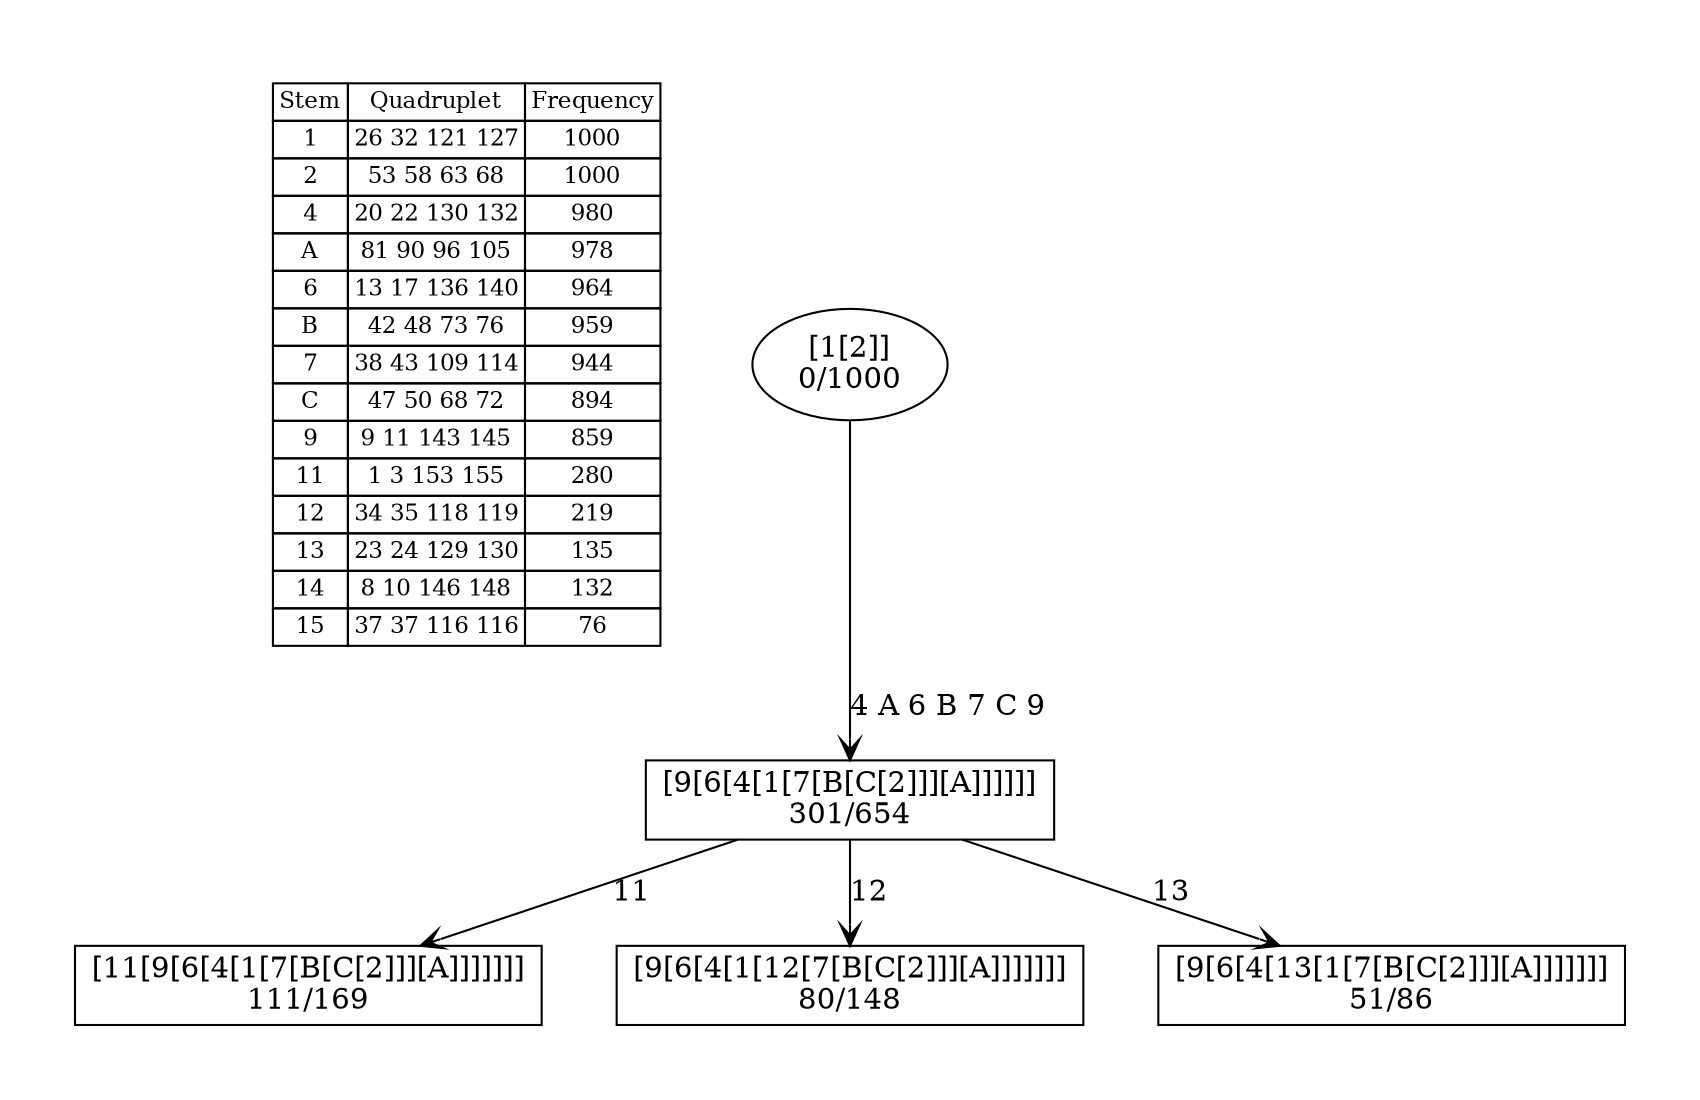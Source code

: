 digraph G {
	pad = 0.5;
	nodesep = 0.5;
"legend" [label = < <table border="0" cellborder="1" cellspacing="0"><tr><td>Stem</td><td>Quadruplet</td><td>Frequency</td></tr>
<tr><td>1</td><td>26 32 121 127</td><td>1000</td></tr>
<tr><td>2</td><td>53 58 63 68</td><td>1000</td></tr>
<tr><td>4</td><td>20 22 130 132</td><td>980</td></tr>
<tr><td>A</td><td>81 90 96 105</td><td>978</td></tr>
<tr><td>6</td><td>13 17 136 140</td><td>964</td></tr>
<tr><td>B</td><td>42 48 73 76</td><td>959</td></tr>
<tr><td>7</td><td>38 43 109 114</td><td>944</td></tr>
<tr><td>C</td><td>47 50 68 72</td><td>894</td></tr>
<tr><td>9</td><td>9 11 143 145</td><td>859</td></tr>
<tr><td>11</td><td>1 3 153 155</td><td>280</td></tr>
<tr><td>12</td><td>34 35 118 119</td><td>219</td></tr>
<tr><td>13</td><td>23 24 129 130</td><td>135</td></tr>
<tr><td>14</td><td>8 10 146 148</td><td>132</td></tr>
<tr><td>15</td><td>37 37 116 116</td><td>76</td></tr>
</table>>, shape = plaintext, fontsize=11];
"1 2 4 A 6 B 7 C 9 " [shape = box];
"1 2 4 A 6 B 7 C 9 11 " [shape = box];
"1 2 4 A 6 B 7 C 9 12 " [shape = box];
"1 2 4 A 6 B 7 C 9 13 " [shape = box];
"1 2 4 A 6 B 7 C 9 " [label = "[9[6[4[1[7[B[C[2]]][A]]]]]]\n301/654"];
"1 2 4 A 6 B 7 C 9 11 " [label = "[11[9[6[4[1[7[B[C[2]]][A]]]]]]]\n111/169"];
"1 2 4 A 6 B 7 C 9 12 " [label = "[9[6[4[1[12[7[B[C[2]]][A]]]]]]]\n80/148"];
"1 2 4 A 6 B 7 C 9 13 " [label = "[9[6[4[13[1[7[B[C[2]]][A]]]]]]]\n51/86"];
"1 2 " [label = "[1[2]]\n0/1000"];
"1 2 4 A 6 B 7 C 9 " -> "1 2 4 A 6 B 7 C 9 11 " [label = "11 ", arrowhead = vee];
"1 2 4 A 6 B 7 C 9 " -> "1 2 4 A 6 B 7 C 9 12 " [label = "12 ", arrowhead = vee];
"1 2 4 A 6 B 7 C 9 " -> "1 2 4 A 6 B 7 C 9 13 " [label = "13 ", arrowhead = vee];
"1 2 " -> "1 2 4 A 6 B 7 C 9 " [label = "4 A 6 B 7 C 9 ", arrowhead = vee];
}